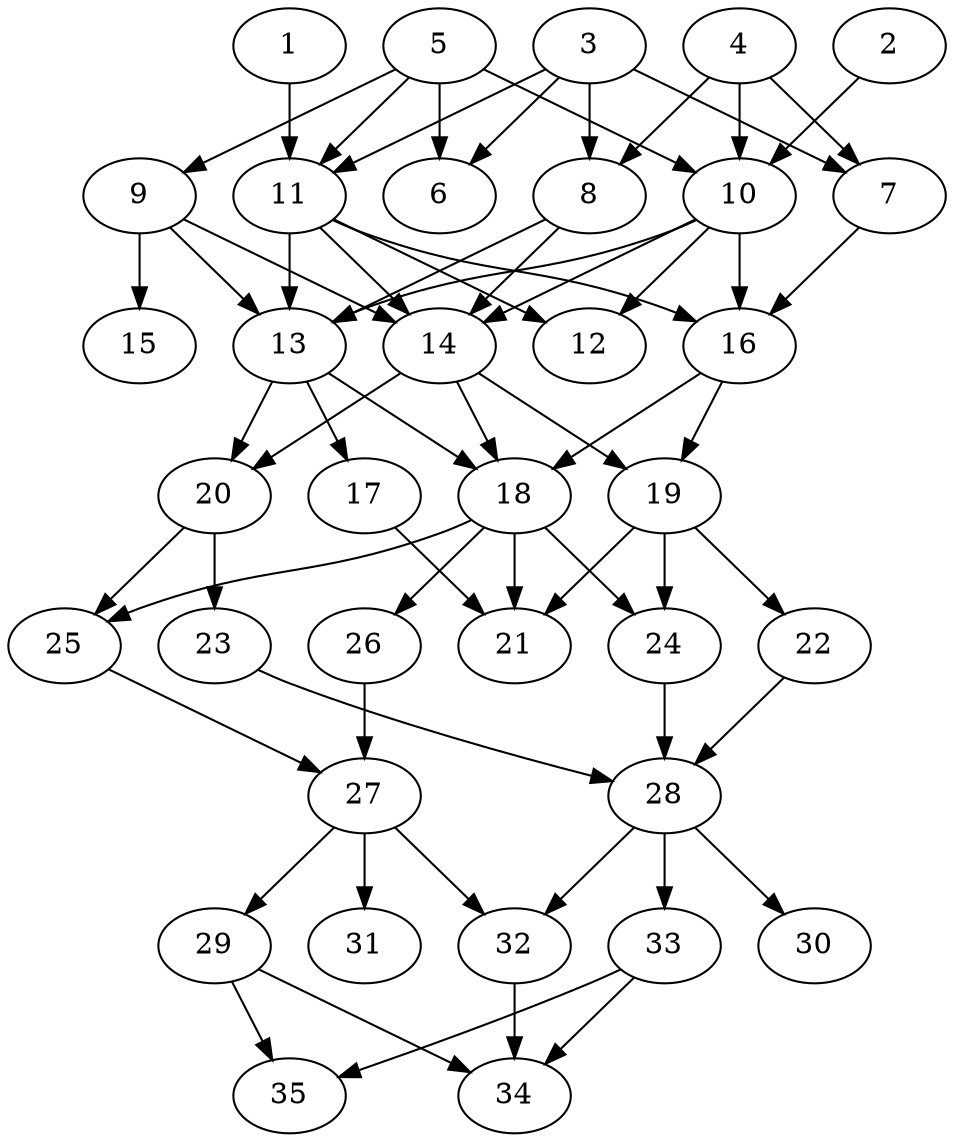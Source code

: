 // DAG automatically generated by daggen at Thu Oct  3 14:05:37 2019
// ./daggen --dot -n 35 --ccr 0.5 --fat 0.5 --regular 0.5 --density 0.6 --mindata 5242880 --maxdata 52428800 
digraph G {
  1 [size="17801216", alpha="0.04", expect_size="8900608"] 
  1 -> 11 [size ="8900608"]
  2 [size="38086656", alpha="0.15", expect_size="19043328"] 
  2 -> 10 [size ="19043328"]
  3 [size="18356224", alpha="0.14", expect_size="9178112"] 
  3 -> 6 [size ="9178112"]
  3 -> 7 [size ="9178112"]
  3 -> 8 [size ="9178112"]
  3 -> 11 [size ="9178112"]
  4 [size="48015360", alpha="0.17", expect_size="24007680"] 
  4 -> 7 [size ="24007680"]
  4 -> 8 [size ="24007680"]
  4 -> 10 [size ="24007680"]
  5 [size="62111744", alpha="0.19", expect_size="31055872"] 
  5 -> 6 [size ="31055872"]
  5 -> 9 [size ="31055872"]
  5 -> 10 [size ="31055872"]
  5 -> 11 [size ="31055872"]
  6 [size="62951424", alpha="0.04", expect_size="31475712"] 
  7 [size="44326912", alpha="0.12", expect_size="22163456"] 
  7 -> 16 [size ="22163456"]
  8 [size="11282432", alpha="0.02", expect_size="5641216"] 
  8 -> 13 [size ="5641216"]
  8 -> 14 [size ="5641216"]
  9 [size="95088640", alpha="0.10", expect_size="47544320"] 
  9 -> 13 [size ="47544320"]
  9 -> 14 [size ="47544320"]
  9 -> 15 [size ="47544320"]
  10 [size="75329536", alpha="0.02", expect_size="37664768"] 
  10 -> 12 [size ="37664768"]
  10 -> 13 [size ="37664768"]
  10 -> 14 [size ="37664768"]
  10 -> 16 [size ="37664768"]
  11 [size="25796608", alpha="0.04", expect_size="12898304"] 
  11 -> 12 [size ="12898304"]
  11 -> 13 [size ="12898304"]
  11 -> 14 [size ="12898304"]
  11 -> 16 [size ="12898304"]
  12 [size="42463232", alpha="0.11", expect_size="21231616"] 
  13 [size="20942848", alpha="0.16", expect_size="10471424"] 
  13 -> 17 [size ="10471424"]
  13 -> 18 [size ="10471424"]
  13 -> 20 [size ="10471424"]
  14 [size="86556672", alpha="0.04", expect_size="43278336"] 
  14 -> 18 [size ="43278336"]
  14 -> 19 [size ="43278336"]
  14 -> 20 [size ="43278336"]
  15 [size="74305536", alpha="0.04", expect_size="37152768"] 
  16 [size="68730880", alpha="0.00", expect_size="34365440"] 
  16 -> 18 [size ="34365440"]
  16 -> 19 [size ="34365440"]
  17 [size="85606400", alpha="0.14", expect_size="42803200"] 
  17 -> 21 [size ="42803200"]
  18 [size="48355328", alpha="0.08", expect_size="24177664"] 
  18 -> 21 [size ="24177664"]
  18 -> 24 [size ="24177664"]
  18 -> 25 [size ="24177664"]
  18 -> 26 [size ="24177664"]
  19 [size="58802176", alpha="0.13", expect_size="29401088"] 
  19 -> 21 [size ="29401088"]
  19 -> 22 [size ="29401088"]
  19 -> 24 [size ="29401088"]
  20 [size="103671808", alpha="0.18", expect_size="51835904"] 
  20 -> 23 [size ="51835904"]
  20 -> 25 [size ="51835904"]
  21 [size="21012480", alpha="0.05", expect_size="10506240"] 
  22 [size="40972288", alpha="0.18", expect_size="20486144"] 
  22 -> 28 [size ="20486144"]
  23 [size="93808640", alpha="0.13", expect_size="46904320"] 
  23 -> 28 [size ="46904320"]
  24 [size="74661888", alpha="0.15", expect_size="37330944"] 
  24 -> 28 [size ="37330944"]
  25 [size="91930624", alpha="0.09", expect_size="45965312"] 
  25 -> 27 [size ="45965312"]
  26 [size="16187392", alpha="0.14", expect_size="8093696"] 
  26 -> 27 [size ="8093696"]
  27 [size="18497536", alpha="0.05", expect_size="9248768"] 
  27 -> 29 [size ="9248768"]
  27 -> 31 [size ="9248768"]
  27 -> 32 [size ="9248768"]
  28 [size="85796864", alpha="0.17", expect_size="42898432"] 
  28 -> 30 [size ="42898432"]
  28 -> 32 [size ="42898432"]
  28 -> 33 [size ="42898432"]
  29 [size="29343744", alpha="0.07", expect_size="14671872"] 
  29 -> 34 [size ="14671872"]
  29 -> 35 [size ="14671872"]
  30 [size="89970688", alpha="0.11", expect_size="44985344"] 
  31 [size="82239488", alpha="0.18", expect_size="41119744"] 
  32 [size="13463552", alpha="0.11", expect_size="6731776"] 
  32 -> 34 [size ="6731776"]
  33 [size="99989504", alpha="0.07", expect_size="49994752"] 
  33 -> 34 [size ="49994752"]
  33 -> 35 [size ="49994752"]
  34 [size="66574336", alpha="0.19", expect_size="33287168"] 
  35 [size="45123584", alpha="0.05", expect_size="22561792"] 
}
